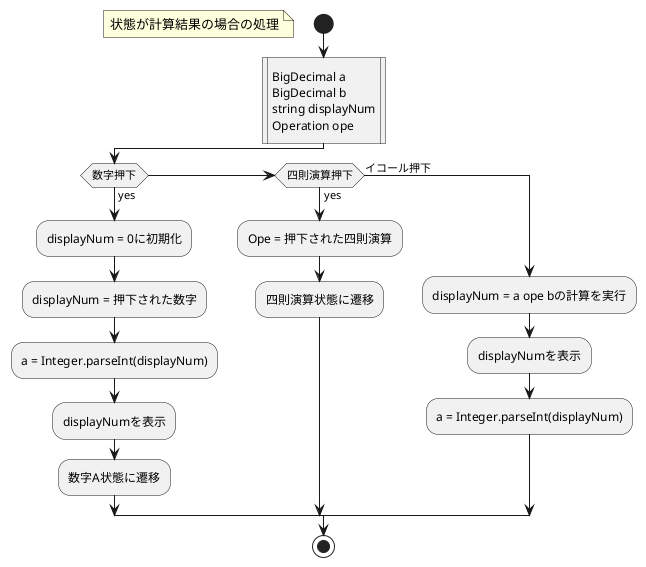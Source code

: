 @startuml
start
floating note left: 状態が計算結果の場合の処理
 :BigDecimal a
 BigDecimal b
 string displayNum
 Operation ope|
if (数字押下) then (yes)
  :displayNum = 0に初期化;
  :displayNum = 押下された数字;
  :a = Integer.parseInt(displayNum);
  :displayNumを表示;
  :数字A状態に遷移;
elseif (四則演算押下) then (yes)
  :Ope = 押下された四則演算;
  :四則演算状態に遷移;
else (イコール押下)
  :displayNum = a ope bの計算を実行;
  :displayNumを表示;
  :a = Integer.parseInt(displayNum);
endif
stop
@enduml